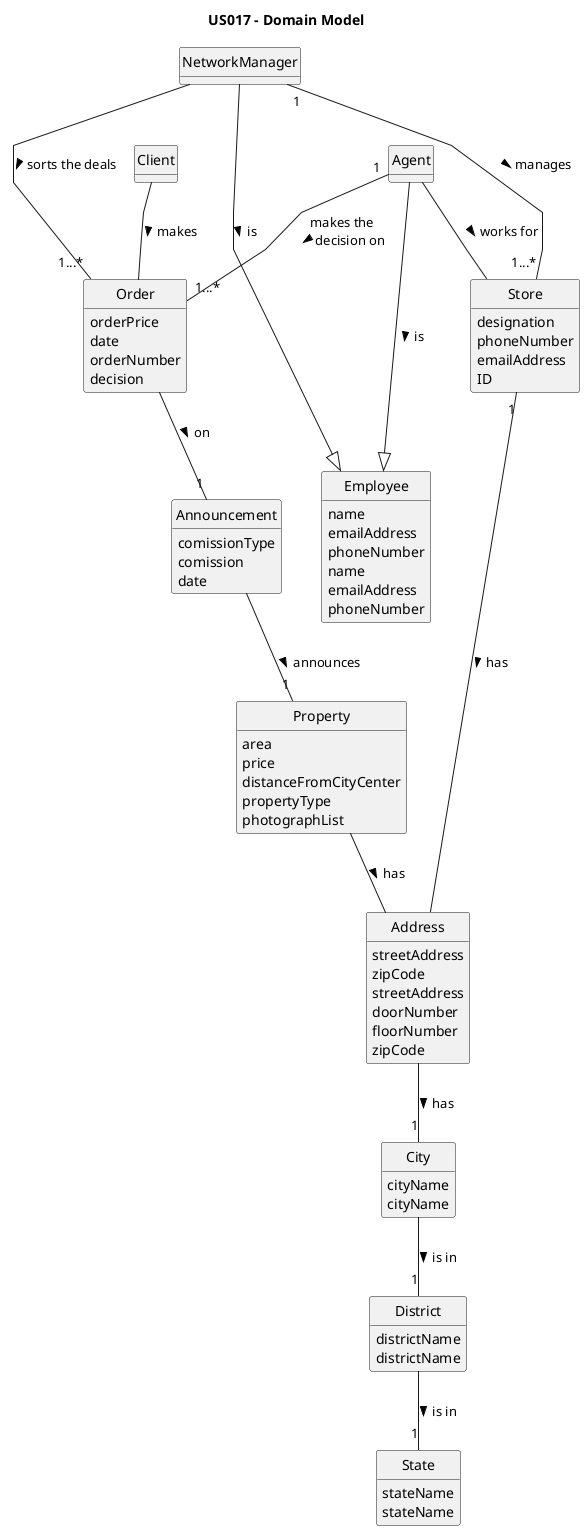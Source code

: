 @startuml
skinparam monochrome true
skinparam packageStyle rectangle
skinparam shadowing false
skinparam linetype polyline

'left to right direction

hide circle
hide methods

title US017 - Domain Model
class Address{
streetAddress
zipCode
}

class State{
stateName
}

class District{
districtName
}

class City{
cityName
}

class Agent{
}

class Employee{
name
emailAddress
phoneNumber
}

class Order{
orderPrice
date
orderNumber
decision
}

class Announcement{
comissionType
comission
date
}

class Client{
}

class Property{
area
price
distanceFromCityCenter
propertyType
photographList
}

class Store{
designation
phoneNumber
emailAddress
ID
}

class Address{
streetAddress
doorNumber
floorNumber
zipCode
}

class State{
stateName
}

class District{
districtName
}

class City{
cityName
}

class NetworkManager{
}

class Employee{
name
emailAddress
phoneNumber
}

Store "1" -- Address : has >
Address -- "1" City : has >
City -- "1" District : is in >
District -- "1" State : is in >
NetworkManager --- "1...*" Order : sorts the deals >
NetworkManager --|> Employee : is >
Agent ---|> Employee : is >
Agent "1" -- "1...*" Order : makes the \ndecision on  >
Agent -- Store : works for >
NetworkManager "1" --- "1...*" Store : manages >
Property -- Address : has >
Order -- "1" Announcement : on >
Announcement -- "1" Property : announces >
Client -- Order : makes >

@enduml